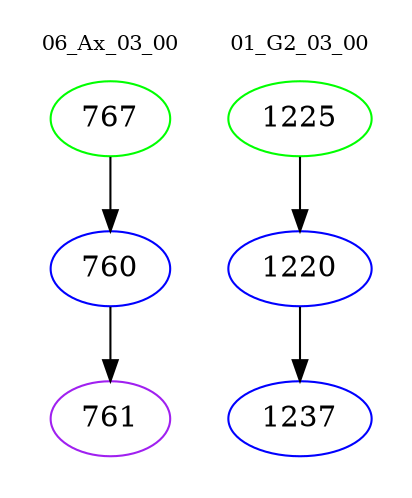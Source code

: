 digraph{
subgraph cluster_0 {
color = white
label = "06_Ax_03_00";
fontsize=10;
T0_767 [label="767", color="green"]
T0_767 -> T0_760 [color="black"]
T0_760 [label="760", color="blue"]
T0_760 -> T0_761 [color="black"]
T0_761 [label="761", color="purple"]
}
subgraph cluster_1 {
color = white
label = "01_G2_03_00";
fontsize=10;
T1_1225 [label="1225", color="green"]
T1_1225 -> T1_1220 [color="black"]
T1_1220 [label="1220", color="blue"]
T1_1220 -> T1_1237 [color="black"]
T1_1237 [label="1237", color="blue"]
}
}
